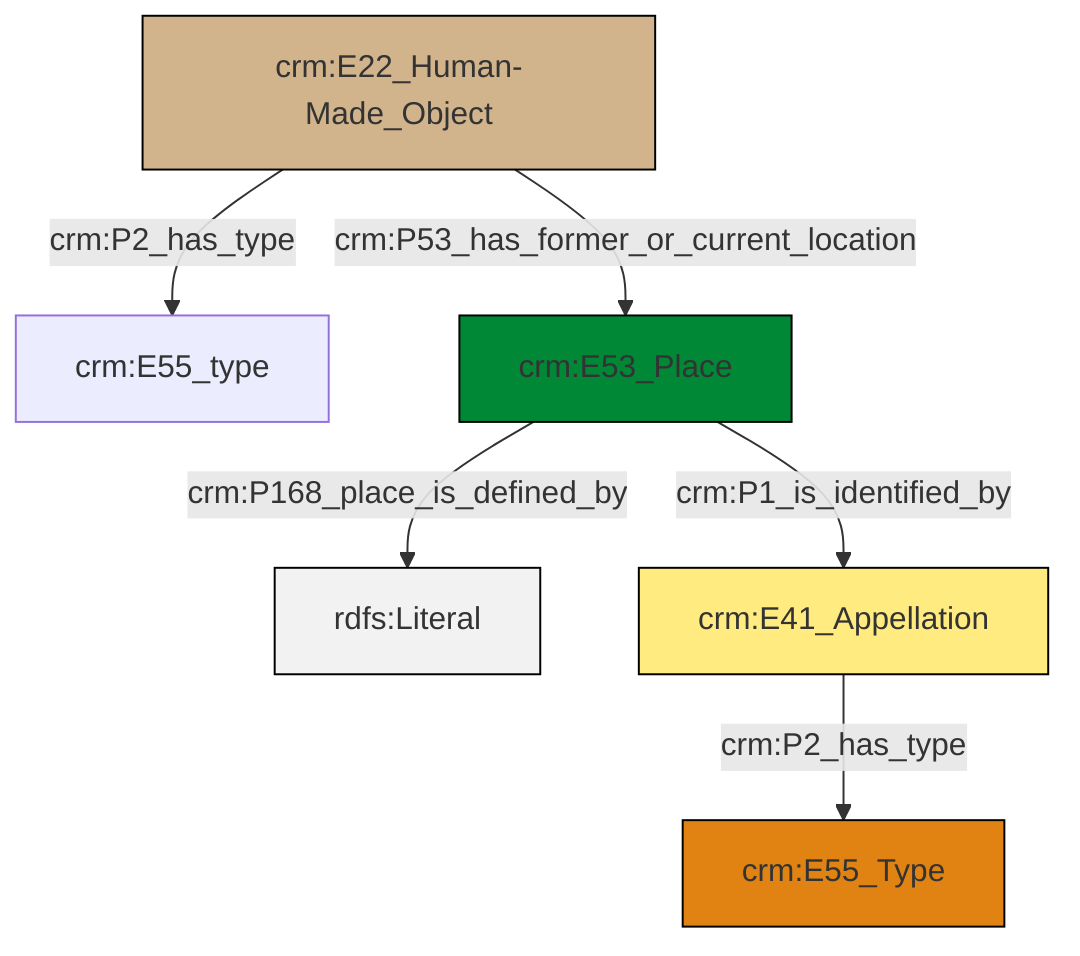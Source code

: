 graph TD
classDef Literal fill:#f2f2f2,stroke:#000000;
classDef CRM_Entity fill:#FFFFFF,stroke:#000000;
classDef Temporal_Entity fill:#00C9E6, stroke:#000000;
classDef Type fill:#E18312, stroke:#000000;
classDef Time-Span fill:#2C9C91, stroke:#000000;
classDef Appellation fill:#FFEB7F, stroke:#000000;
classDef Place fill:#008836, stroke:#000000;
classDef Persistent_Item fill:#B266B2, stroke:#000000;
classDef Conceptual_Object fill:#FFD700, stroke:#000000;
classDef Physical_Thing fill:#D2B48C, stroke:#000000;
classDef Actor fill:#f58aad, stroke:#000000;
classDef PC_Classes fill:#4ce600, stroke:#000000;
classDef Multi fill:#cccccc,stroke:#000000;

0["crm:E22_Human-Made_Object"]:::Physical_Thing -->|crm:P2_has_type| 1["crm:E55_type"]:::Default
2["crm:E53_Place"]:::Place -->|crm:P168_place_is_defined_by| 4[rdfs:Literal]:::Literal
7["crm:E41_Appellation"]:::Appellation -->|crm:P2_has_type| 5["crm:E55_Type"]:::Type
2["crm:E53_Place"]:::Place -->|crm:P1_is_identified_by| 7["crm:E41_Appellation"]:::Appellation
0["crm:E22_Human-Made_Object"]:::Physical_Thing -->|crm:P53_has_former_or_current_location| 2["crm:E53_Place"]:::Place
